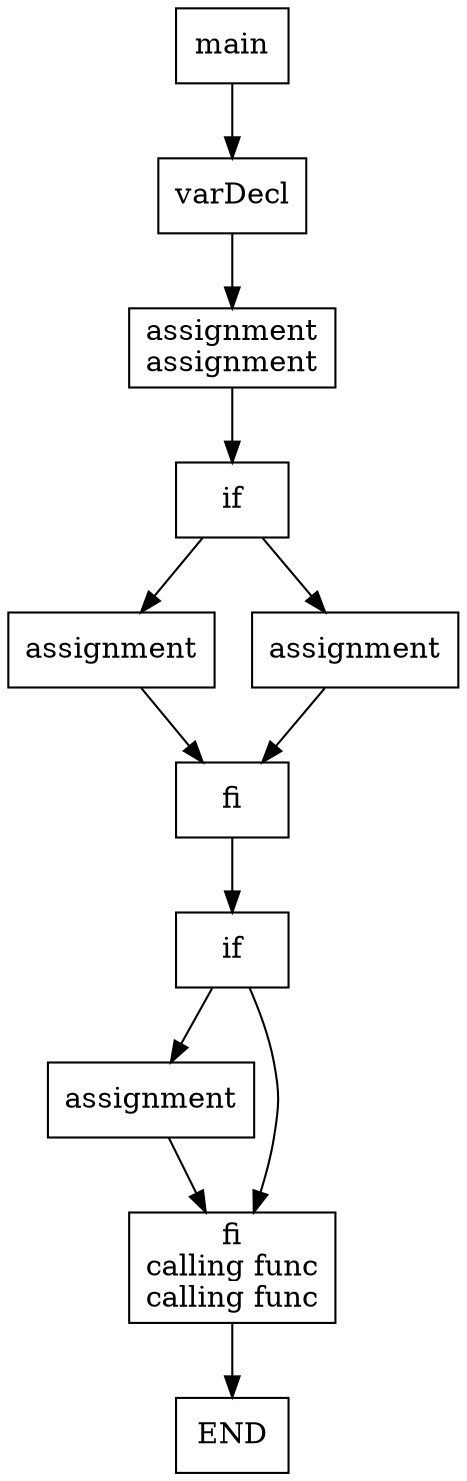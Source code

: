 digraph test007 {
node [shape=box]
133[label="main"]
133 -> 134
134[label="varDecl"]
134 -> 136
136[label="assignment
assignment"]
136 -> 138
138[label="if"]
138 -> 140
140[label="assignment"]
140 -> 139
139[label="fi"]
139 -> 142
142[label="if"]
142 -> 144
144[label="assignment"]
144 -> 143
143[label="fi
calling func
calling func"]
143 -> 147
147[label="END"]
142 -> 143
138 -> 141
141[label="assignment"]
141 -> 139
}
